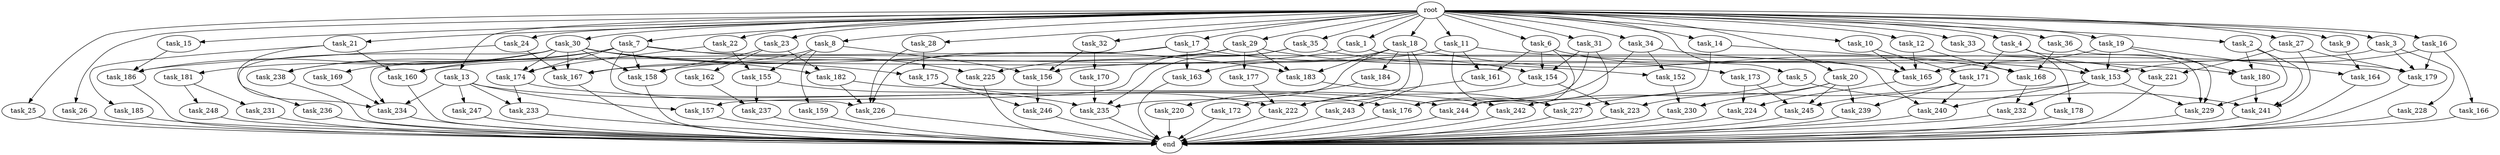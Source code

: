 digraph G {
  root [size="0.000000"];
  task_1 [size="1024.000000"];
  task_2 [size="1024.000000"];
  task_3 [size="1024.000000"];
  task_4 [size="1024.000000"];
  task_5 [size="1024.000000"];
  task_6 [size="1024.000000"];
  task_7 [size="1024.000000"];
  task_8 [size="1024.000000"];
  task_9 [size="1024.000000"];
  task_10 [size="1024.000000"];
  task_11 [size="1024.000000"];
  task_12 [size="1024.000000"];
  task_13 [size="1024.000000"];
  task_14 [size="1024.000000"];
  task_15 [size="1024.000000"];
  task_16 [size="1024.000000"];
  task_17 [size="1024.000000"];
  task_18 [size="1024.000000"];
  task_19 [size="1024.000000"];
  task_20 [size="1024.000000"];
  task_21 [size="1024.000000"];
  task_22 [size="1024.000000"];
  task_23 [size="1024.000000"];
  task_24 [size="1024.000000"];
  task_25 [size="1024.000000"];
  task_26 [size="1024.000000"];
  task_27 [size="1024.000000"];
  task_28 [size="1024.000000"];
  task_29 [size="1024.000000"];
  task_30 [size="1024.000000"];
  task_31 [size="1024.000000"];
  task_32 [size="1024.000000"];
  task_33 [size="1024.000000"];
  task_34 [size="1024.000000"];
  task_35 [size="1024.000000"];
  task_36 [size="1024.000000"];
  task_152 [size="584115552256.000000"];
  task_153 [size="601295421440.000000"];
  task_154 [size="1073741824000.000000"];
  task_155 [size="1279900254208.000000"];
  task_156 [size="712964571136.000000"];
  task_157 [size="1279900254208.000000"];
  task_158 [size="884763262976.000000"];
  task_159 [size="420906795008.000000"];
  task_160 [size="876173328384.000000"];
  task_161 [size="292057776128.000000"];
  task_162 [size="214748364800.000000"];
  task_163 [size="1717986918400.000000"];
  task_164 [size="764504178688.000000"];
  task_165 [size="635655159808.000000"];
  task_166 [size="137438953472.000000"];
  task_167 [size="1735166787584.000000"];
  task_168 [size="1477468749824.000000"];
  task_169 [size="34359738368.000000"];
  task_170 [size="77309411328.000000"];
  task_171 [size="249108103168.000000"];
  task_172 [size="858993459200.000000"];
  task_173 [size="858993459200.000000"];
  task_174 [size="1314259992576.000000"];
  task_175 [size="893353197568.000000"];
  task_176 [size="1108101562368.000000"];
  task_177 [size="34359738368.000000"];
  task_178 [size="34359738368.000000"];
  task_179 [size="850403524608.000000"];
  task_180 [size="979252543488.000000"];
  task_181 [size="34359738368.000000"];
  task_182 [size="249108103168.000000"];
  task_183 [size="927712935936.000000"];
  task_184 [size="858993459200.000000"];
  task_185 [size="420906795008.000000"];
  task_186 [size="1108101562368.000000"];
  task_220 [size="858993459200.000000"];
  task_221 [size="627065225216.000000"];
  task_222 [size="1159641169920.000000"];
  task_223 [size="730144440320.000000"];
  task_224 [size="1554778161152.000000"];
  task_225 [size="455266533376.000000"];
  task_226 [size="2834678415360.000000"];
  task_227 [size="773094113280.000000"];
  task_228 [size="214748364800.000000"];
  task_229 [size="1932735283200.000000"];
  task_230 [size="1279900254208.000000"];
  task_231 [size="858993459200.000000"];
  task_232 [size="1554778161152.000000"];
  task_233 [size="558345748480.000000"];
  task_234 [size="2396591751168.000000"];
  task_235 [size="1967095021568.000000"];
  task_236 [size="34359738368.000000"];
  task_237 [size="429496729600.000000"];
  task_238 [size="455266533376.000000"];
  task_239 [size="558345748480.000000"];
  task_240 [size="1417339207680.000000"];
  task_241 [size="1906965479424.000000"];
  task_242 [size="1554778161152.000000"];
  task_243 [size="858993459200.000000"];
  task_244 [size="386547056640.000000"];
  task_245 [size="2138893713408.000000"];
  task_246 [size="627065225216.000000"];
  task_247 [size="420906795008.000000"];
  task_248 [size="858993459200.000000"];
  end [size="0.000000"];

  root -> task_1 [size="1.000000"];
  root -> task_2 [size="1.000000"];
  root -> task_3 [size="1.000000"];
  root -> task_4 [size="1.000000"];
  root -> task_5 [size="1.000000"];
  root -> task_6 [size="1.000000"];
  root -> task_7 [size="1.000000"];
  root -> task_8 [size="1.000000"];
  root -> task_9 [size="1.000000"];
  root -> task_10 [size="1.000000"];
  root -> task_11 [size="1.000000"];
  root -> task_12 [size="1.000000"];
  root -> task_13 [size="1.000000"];
  root -> task_14 [size="1.000000"];
  root -> task_15 [size="1.000000"];
  root -> task_16 [size="1.000000"];
  root -> task_17 [size="1.000000"];
  root -> task_18 [size="1.000000"];
  root -> task_19 [size="1.000000"];
  root -> task_20 [size="1.000000"];
  root -> task_21 [size="1.000000"];
  root -> task_22 [size="1.000000"];
  root -> task_23 [size="1.000000"];
  root -> task_24 [size="1.000000"];
  root -> task_25 [size="1.000000"];
  root -> task_26 [size="1.000000"];
  root -> task_27 [size="1.000000"];
  root -> task_28 [size="1.000000"];
  root -> task_29 [size="1.000000"];
  root -> task_30 [size="1.000000"];
  root -> task_31 [size="1.000000"];
  root -> task_32 [size="1.000000"];
  root -> task_33 [size="1.000000"];
  root -> task_34 [size="1.000000"];
  root -> task_35 [size="1.000000"];
  root -> task_36 [size="1.000000"];
  task_1 -> task_167 [size="411041792.000000"];
  task_1 -> task_240 [size="411041792.000000"];
  task_2 -> task_180 [size="536870912.000000"];
  task_2 -> task_229 [size="536870912.000000"];
  task_2 -> task_241 [size="536870912.000000"];
  task_3 -> task_156 [size="209715200.000000"];
  task_3 -> task_179 [size="209715200.000000"];
  task_3 -> task_228 [size="209715200.000000"];
  task_4 -> task_153 [size="209715200.000000"];
  task_4 -> task_171 [size="209715200.000000"];
  task_4 -> task_229 [size="209715200.000000"];
  task_5 -> task_241 [size="838860800.000000"];
  task_5 -> task_242 [size="838860800.000000"];
  task_6 -> task_154 [size="75497472.000000"];
  task_6 -> task_161 [size="75497472.000000"];
  task_6 -> task_165 [size="75497472.000000"];
  task_6 -> task_244 [size="75497472.000000"];
  task_7 -> task_158 [size="411041792.000000"];
  task_7 -> task_160 [size="411041792.000000"];
  task_7 -> task_174 [size="411041792.000000"];
  task_7 -> task_179 [size="411041792.000000"];
  task_7 -> task_225 [size="411041792.000000"];
  task_7 -> task_226 [size="411041792.000000"];
  task_7 -> task_238 [size="411041792.000000"];
  task_8 -> task_155 [size="411041792.000000"];
  task_8 -> task_156 [size="411041792.000000"];
  task_8 -> task_159 [size="411041792.000000"];
  task_8 -> task_167 [size="411041792.000000"];
  task_9 -> task_164 [size="536870912.000000"];
  task_10 -> task_165 [size="33554432.000000"];
  task_10 -> task_171 [size="33554432.000000"];
  task_11 -> task_158 [size="209715200.000000"];
  task_11 -> task_161 [size="209715200.000000"];
  task_11 -> task_180 [size="209715200.000000"];
  task_11 -> task_227 [size="209715200.000000"];
  task_12 -> task_165 [size="301989888.000000"];
  task_12 -> task_168 [size="301989888.000000"];
  task_13 -> task_157 [size="411041792.000000"];
  task_13 -> task_176 [size="411041792.000000"];
  task_13 -> task_233 [size="411041792.000000"];
  task_13 -> task_234 [size="411041792.000000"];
  task_13 -> task_247 [size="411041792.000000"];
  task_14 -> task_153 [size="33554432.000000"];
  task_14 -> task_244 [size="33554432.000000"];
  task_15 -> task_186 [size="209715200.000000"];
  task_16 -> task_153 [size="134217728.000000"];
  task_16 -> task_166 [size="134217728.000000"];
  task_16 -> task_179 [size="134217728.000000"];
  task_17 -> task_154 [size="838860800.000000"];
  task_17 -> task_163 [size="838860800.000000"];
  task_17 -> task_226 [size="838860800.000000"];
  task_17 -> task_234 [size="838860800.000000"];
  task_18 -> task_163 [size="838860800.000000"];
  task_18 -> task_168 [size="838860800.000000"];
  task_18 -> task_172 [size="838860800.000000"];
  task_18 -> task_183 [size="838860800.000000"];
  task_18 -> task_184 [size="838860800.000000"];
  task_18 -> task_235 [size="838860800.000000"];
  task_18 -> task_243 [size="838860800.000000"];
  task_19 -> task_153 [size="209715200.000000"];
  task_19 -> task_164 [size="209715200.000000"];
  task_19 -> task_165 [size="209715200.000000"];
  task_19 -> task_180 [size="209715200.000000"];
  task_20 -> task_223 [size="411041792.000000"];
  task_20 -> task_230 [size="411041792.000000"];
  task_20 -> task_239 [size="411041792.000000"];
  task_20 -> task_245 [size="411041792.000000"];
  task_21 -> task_160 [size="411041792.000000"];
  task_21 -> task_185 [size="411041792.000000"];
  task_21 -> task_234 [size="411041792.000000"];
  task_22 -> task_155 [size="838860800.000000"];
  task_22 -> task_174 [size="838860800.000000"];
  task_23 -> task_158 [size="209715200.000000"];
  task_23 -> task_162 [size="209715200.000000"];
  task_23 -> task_182 [size="209715200.000000"];
  task_24 -> task_167 [size="838860800.000000"];
  task_24 -> task_186 [size="838860800.000000"];
  task_25 -> end [size="1.000000"];
  task_26 -> end [size="1.000000"];
  task_27 -> task_179 [size="75497472.000000"];
  task_27 -> task_221 [size="75497472.000000"];
  task_27 -> task_241 [size="75497472.000000"];
  task_28 -> task_175 [size="838860800.000000"];
  task_28 -> task_226 [size="838860800.000000"];
  task_29 -> task_152 [size="33554432.000000"];
  task_29 -> task_160 [size="33554432.000000"];
  task_29 -> task_177 [size="33554432.000000"];
  task_29 -> task_183 [size="33554432.000000"];
  task_29 -> task_225 [size="33554432.000000"];
  task_30 -> task_158 [size="33554432.000000"];
  task_30 -> task_167 [size="33554432.000000"];
  task_30 -> task_169 [size="33554432.000000"];
  task_30 -> task_174 [size="33554432.000000"];
  task_30 -> task_175 [size="33554432.000000"];
  task_30 -> task_181 [size="33554432.000000"];
  task_30 -> task_182 [size="33554432.000000"];
  task_30 -> task_183 [size="33554432.000000"];
  task_30 -> task_186 [size="33554432.000000"];
  task_30 -> task_236 [size="33554432.000000"];
  task_30 -> task_238 [size="33554432.000000"];
  task_31 -> task_154 [size="134217728.000000"];
  task_31 -> task_176 [size="134217728.000000"];
  task_31 -> task_244 [size="134217728.000000"];
  task_32 -> task_156 [size="75497472.000000"];
  task_32 -> task_170 [size="75497472.000000"];
  task_33 -> task_178 [size="33554432.000000"];
  task_34 -> task_152 [size="536870912.000000"];
  task_34 -> task_176 [size="536870912.000000"];
  task_34 -> task_221 [size="536870912.000000"];
  task_35 -> task_157 [size="838860800.000000"];
  task_35 -> task_173 [size="838860800.000000"];
  task_35 -> task_235 [size="838860800.000000"];
  task_36 -> task_168 [size="301989888.000000"];
  task_36 -> task_229 [size="301989888.000000"];
  task_152 -> task_230 [size="838860800.000000"];
  task_153 -> task_229 [size="838860800.000000"];
  task_153 -> task_232 [size="838860800.000000"];
  task_153 -> task_240 [size="838860800.000000"];
  task_153 -> task_245 [size="838860800.000000"];
  task_154 -> task_222 [size="301989888.000000"];
  task_154 -> task_223 [size="301989888.000000"];
  task_155 -> task_235 [size="209715200.000000"];
  task_155 -> task_237 [size="209715200.000000"];
  task_156 -> task_246 [size="536870912.000000"];
  task_157 -> end [size="1.000000"];
  task_158 -> end [size="1.000000"];
  task_159 -> end [size="1.000000"];
  task_160 -> end [size="1.000000"];
  task_161 -> task_222 [size="75497472.000000"];
  task_162 -> task_237 [size="209715200.000000"];
  task_163 -> end [size="1.000000"];
  task_164 -> end [size="1.000000"];
  task_165 -> task_224 [size="679477248.000000"];
  task_166 -> end [size="1.000000"];
  task_167 -> end [size="1.000000"];
  task_168 -> task_232 [size="679477248.000000"];
  task_169 -> task_234 [size="679477248.000000"];
  task_170 -> task_235 [size="33554432.000000"];
  task_171 -> task_227 [size="134217728.000000"];
  task_171 -> task_239 [size="134217728.000000"];
  task_171 -> task_240 [size="134217728.000000"];
  task_172 -> end [size="1.000000"];
  task_173 -> task_224 [size="838860800.000000"];
  task_173 -> task_245 [size="838860800.000000"];
  task_174 -> task_233 [size="134217728.000000"];
  task_174 -> task_244 [size="134217728.000000"];
  task_175 -> task_222 [size="75497472.000000"];
  task_175 -> task_246 [size="75497472.000000"];
  task_176 -> end [size="1.000000"];
  task_177 -> task_222 [size="679477248.000000"];
  task_178 -> end [size="1.000000"];
  task_179 -> end [size="1.000000"];
  task_180 -> task_241 [size="411041792.000000"];
  task_181 -> task_231 [size="838860800.000000"];
  task_181 -> task_248 [size="838860800.000000"];
  task_182 -> task_226 [size="679477248.000000"];
  task_182 -> task_242 [size="679477248.000000"];
  task_183 -> task_227 [size="411041792.000000"];
  task_184 -> task_220 [size="838860800.000000"];
  task_185 -> end [size="1.000000"];
  task_186 -> end [size="1.000000"];
  task_220 -> end [size="1.000000"];
  task_221 -> end [size="1.000000"];
  task_222 -> end [size="1.000000"];
  task_223 -> end [size="1.000000"];
  task_224 -> end [size="1.000000"];
  task_225 -> end [size="1.000000"];
  task_226 -> end [size="1.000000"];
  task_227 -> end [size="1.000000"];
  task_228 -> end [size="1.000000"];
  task_229 -> end [size="1.000000"];
  task_230 -> end [size="1.000000"];
  task_231 -> end [size="1.000000"];
  task_232 -> end [size="1.000000"];
  task_233 -> end [size="1.000000"];
  task_234 -> end [size="1.000000"];
  task_235 -> end [size="1.000000"];
  task_236 -> end [size="1.000000"];
  task_237 -> end [size="1.000000"];
  task_238 -> end [size="1.000000"];
  task_239 -> end [size="1.000000"];
  task_240 -> end [size="1.000000"];
  task_241 -> end [size="1.000000"];
  task_242 -> end [size="1.000000"];
  task_243 -> end [size="1.000000"];
  task_244 -> end [size="1.000000"];
  task_245 -> end [size="1.000000"];
  task_246 -> end [size="1.000000"];
  task_247 -> end [size="1.000000"];
  task_248 -> end [size="1.000000"];
}
